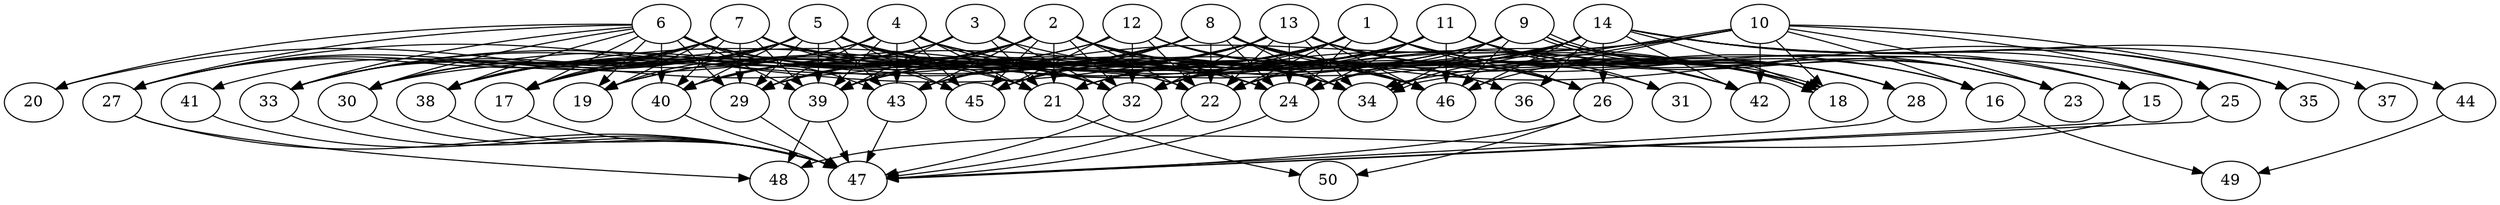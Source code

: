 // DAG (tier=3-complex, mode=compute, n=50, ccr=0.499, fat=0.811, density=0.725, regular=0.324, jump=0.279, mindata=1048576, maxdata=16777216)
// DAG automatically generated by daggen at Sun Aug 24 16:33:35 2025
// /home/ermia/Project/Environments/daggen/bin/daggen --dot --ccr 0.499 --fat 0.811 --regular 0.324 --density 0.725 --jump 0.279 --mindata 1048576 --maxdata 16777216 -n 50 
digraph G {
  1 [size="78608124265556976", alpha="0.12", expect_size="39304062132778488"]
  1 -> 16 [size ="67563895652352"]
  1 -> 18 [size ="67563895652352"]
  1 -> 19 [size ="67563895652352"]
  1 -> 21 [size ="67563895652352"]
  1 -> 22 [size ="67563895652352"]
  1 -> 24 [size ="67563895652352"]
  1 -> 26 [size ="67563895652352"]
  1 -> 28 [size ="67563895652352"]
  1 -> 29 [size ="67563895652352"]
  1 -> 32 [size ="67563895652352"]
  1 -> 40 [size ="67563895652352"]
  1 -> 42 [size ="67563895652352"]
  1 -> 45 [size ="67563895652352"]
  2 [size="68719476736000000000", alpha="0.04", expect_size="34359738368000000000"]
  2 -> 17 [size ="134217728000000"]
  2 -> 18 [size ="134217728000000"]
  2 -> 20 [size ="134217728000000"]
  2 -> 21 [size ="134217728000000"]
  2 -> 22 [size ="134217728000000"]
  2 -> 24 [size ="134217728000000"]
  2 -> 26 [size ="134217728000000"]
  2 -> 29 [size ="134217728000000"]
  2 -> 32 [size ="134217728000000"]
  2 -> 34 [size ="134217728000000"]
  2 -> 36 [size ="134217728000000"]
  2 -> 38 [size ="134217728000000"]
  2 -> 39 [size ="134217728000000"]
  2 -> 40 [size ="134217728000000"]
  2 -> 43 [size ="134217728000000"]
  2 -> 45 [size ="134217728000000"]
  2 -> 46 [size ="134217728000000"]
  3 [size="1777484753250682624", alpha="0.04", expect_size="888742376625341312"]
  3 -> 18 [size ="713721022251008"]
  3 -> 21 [size ="713721022251008"]
  3 -> 32 [size ="713721022251008"]
  3 -> 38 [size ="713721022251008"]
  3 -> 39 [size ="713721022251008"]
  3 -> 40 [size ="713721022251008"]
  4 [size="4237107100620505088", alpha="0.13", expect_size="2118553550310252544"]
  4 -> 21 [size ="2219753930227712"]
  4 -> 27 [size ="2219753930227712"]
  4 -> 29 [size ="2219753930227712"]
  4 -> 32 [size ="2219753930227712"]
  4 -> 33 [size ="2219753930227712"]
  4 -> 38 [size ="2219753930227712"]
  4 -> 39 [size ="2219753930227712"]
  4 -> 42 [size ="2219753930227712"]
  4 -> 43 [size ="2219753930227712"]
  4 -> 45 [size ="2219753930227712"]
  4 -> 46 [size ="2219753930227712"]
  5 [size="75827381894867664", alpha="0.08", expect_size="37913690947433832"]
  5 -> 17 [size ="64877167116288"]
  5 -> 18 [size ="64877167116288"]
  5 -> 19 [size ="64877167116288"]
  5 -> 21 [size ="64877167116288"]
  5 -> 24 [size ="64877167116288"]
  5 -> 27 [size ="64877167116288"]
  5 -> 29 [size ="64877167116288"]
  5 -> 30 [size ="64877167116288"]
  5 -> 32 [size ="64877167116288"]
  5 -> 33 [size ="64877167116288"]
  5 -> 34 [size ="64877167116288"]
  5 -> 38 [size ="64877167116288"]
  5 -> 39 [size ="64877167116288"]
  5 -> 40 [size ="64877167116288"]
  5 -> 41 [size ="64877167116288"]
  5 -> 42 [size ="64877167116288"]
  5 -> 43 [size ="64877167116288"]
  5 -> 45 [size ="64877167116288"]
  6 [size="288391825484196872192", alpha="0.08", expect_size="144195912742098436096"]
  6 -> 17 [size ="349203523960832"]
  6 -> 19 [size ="349203523960832"]
  6 -> 20 [size ="349203523960832"]
  6 -> 21 [size ="349203523960832"]
  6 -> 22 [size ="349203523960832"]
  6 -> 24 [size ="349203523960832"]
  6 -> 27 [size ="349203523960832"]
  6 -> 29 [size ="349203523960832"]
  6 -> 30 [size ="349203523960832"]
  6 -> 32 [size ="349203523960832"]
  6 -> 33 [size ="349203523960832"]
  6 -> 34 [size ="349203523960832"]
  6 -> 38 [size ="349203523960832"]
  6 -> 39 [size ="349203523960832"]
  6 -> 40 [size ="349203523960832"]
  6 -> 43 [size ="349203523960832"]
  7 [size="4229408045496549888", alpha="0.10", expect_size="2114704022748274944"]
  7 -> 17 [size ="1852119762075648"]
  7 -> 19 [size ="1852119762075648"]
  7 -> 22 [size ="1852119762075648"]
  7 -> 25 [size ="1852119762075648"]
  7 -> 27 [size ="1852119762075648"]
  7 -> 29 [size ="1852119762075648"]
  7 -> 30 [size ="1852119762075648"]
  7 -> 33 [size ="1852119762075648"]
  7 -> 34 [size ="1852119762075648"]
  7 -> 38 [size ="1852119762075648"]
  7 -> 39 [size ="1852119762075648"]
  7 -> 40 [size ="1852119762075648"]
  7 -> 45 [size ="1852119762075648"]
  7 -> 46 [size ="1852119762075648"]
  8 [size="81921753127200000", alpha="0.01", expect_size="40960876563600000"]
  8 -> 16 [size ="2062443295539200"]
  8 -> 17 [size ="2062443295539200"]
  8 -> 18 [size ="2062443295539200"]
  8 -> 19 [size ="2062443295539200"]
  8 -> 22 [size ="2062443295539200"]
  8 -> 24 [size ="2062443295539200"]
  8 -> 30 [size ="2062443295539200"]
  8 -> 33 [size ="2062443295539200"]
  8 -> 34 [size ="2062443295539200"]
  8 -> 35 [size ="2062443295539200"]
  8 -> 36 [size ="2062443295539200"]
  8 -> 39 [size ="2062443295539200"]
  8 -> 42 [size ="2062443295539200"]
  8 -> 43 [size ="2062443295539200"]
  8 -> 45 [size ="2062443295539200"]
  8 -> 46 [size ="2062443295539200"]
  9 [size="54480496243635368", alpha="0.02", expect_size="27240248121817684"]
  9 -> 17 [size ="1877634887712768"]
  9 -> 18 [size ="1877634887712768"]
  9 -> 18 [size ="1877634887712768"]
  9 -> 23 [size ="1877634887712768"]
  9 -> 24 [size ="1877634887712768"]
  9 -> 28 [size ="1877634887712768"]
  9 -> 34 [size ="1877634887712768"]
  9 -> 39 [size ="1877634887712768"]
  9 -> 46 [size ="1877634887712768"]
  10 [size="1415551837846634496000", alpha="0.04", expect_size="707775918923317248000"]
  10 -> 16 [size ="1008572615884800"]
  10 -> 18 [size ="1008572615884800"]
  10 -> 23 [size ="1008572615884800"]
  10 -> 25 [size ="1008572615884800"]
  10 -> 32 [size ="1008572615884800"]
  10 -> 34 [size ="1008572615884800"]
  10 -> 34 [size ="1008572615884800"]
  10 -> 35 [size ="1008572615884800"]
  10 -> 42 [size ="1008572615884800"]
  10 -> 43 [size ="1008572615884800"]
  10 -> 46 [size ="1008572615884800"]
  11 [size="3738953016926264320", alpha="0.17", expect_size="1869476508463132160"]
  11 -> 15 [size ="1682438044516352"]
  11 -> 18 [size ="1682438044516352"]
  11 -> 21 [size ="1682438044516352"]
  11 -> 22 [size ="1682438044516352"]
  11 -> 23 [size ="1682438044516352"]
  11 -> 24 [size ="1682438044516352"]
  11 -> 28 [size ="1682438044516352"]
  11 -> 29 [size ="1682438044516352"]
  11 -> 31 [size ="1682438044516352"]
  11 -> 32 [size ="1682438044516352"]
  11 -> 38 [size ="1682438044516352"]
  11 -> 39 [size ="1682438044516352"]
  11 -> 46 [size ="1682438044516352"]
  12 [size="342799239382276544", alpha="0.07", expect_size="171399619691138272"]
  12 -> 22 [size ="209631322308608"]
  12 -> 26 [size ="209631322308608"]
  12 -> 31 [size ="209631322308608"]
  12 -> 32 [size ="209631322308608"]
  12 -> 33 [size ="209631322308608"]
  12 -> 38 [size ="209631322308608"]
  12 -> 45 [size ="209631322308608"]
  12 -> 46 [size ="209631322308608"]
  13 [size="5064065805198446592", alpha="0.04", expect_size="2532032902599223296"]
  13 -> 18 [size ="1685052647800832"]
  13 -> 19 [size ="1685052647800832"]
  13 -> 22 [size ="1685052647800832"]
  13 -> 23 [size ="1685052647800832"]
  13 -> 24 [size ="1685052647800832"]
  13 -> 26 [size ="1685052647800832"]
  13 -> 27 [size ="1685052647800832"]
  13 -> 28 [size ="1685052647800832"]
  13 -> 29 [size ="1685052647800832"]
  13 -> 32 [size ="1685052647800832"]
  13 -> 34 [size ="1685052647800832"]
  13 -> 39 [size ="1685052647800832"]
  13 -> 43 [size ="1685052647800832"]
  13 -> 45 [size ="1685052647800832"]
  13 -> 46 [size ="1685052647800832"]
  14 [size="84377165742259680", alpha="0.17", expect_size="42188582871129840"]
  14 -> 15 [size ="1977317454774272"]
  14 -> 18 [size ="1977317454774272"]
  14 -> 21 [size ="1977317454774272"]
  14 -> 22 [size ="1977317454774272"]
  14 -> 24 [size ="1977317454774272"]
  14 -> 25 [size ="1977317454774272"]
  14 -> 26 [size ="1977317454774272"]
  14 -> 30 [size ="1977317454774272"]
  14 -> 32 [size ="1977317454774272"]
  14 -> 34 [size ="1977317454774272"]
  14 -> 35 [size ="1977317454774272"]
  14 -> 36 [size ="1977317454774272"]
  14 -> 37 [size ="1977317454774272"]
  14 -> 40 [size ="1977317454774272"]
  14 -> 42 [size ="1977317454774272"]
  14 -> 44 [size ="1977317454774272"]
  14 -> 46 [size ="1977317454774272"]
  15 [size="9477678778046634", alpha="0.06", expect_size="4738839389023317"]
  15 -> 47 [size ="312652018483200"]
  15 -> 48 [size ="312652018483200"]
  16 [size="117179060266192272", alpha="0.17", expect_size="58589530133096136"]
  16 -> 49 [size ="2105811862028288"]
  17 [size="69735201566931360", alpha="0.17", expect_size="34867600783465680"]
  17 -> 47 [size ="169567456329728"]
  18 [size="741478972186669", alpha="0.18", expect_size="370739486093334"]
  19 [size="69254090911130880", alpha="0.04", expect_size="34627045455565440"]
  20 [size="47921041929202952", alpha="0.16", expect_size="23960520964601476"]
  21 [size="253367055927585120", alpha="0.04", expect_size="126683527963792560"]
  21 -> 50 [size ="193515195727872"]
  22 [size="17049215849995870", alpha="0.07", expect_size="8524607924997935"]
  22 -> 47 [size ="9372163899392"]
  23 [size="41789517700626264", alpha="0.01", expect_size="20894758850313132"]
  24 [size="448942416617776128", alpha="0.09", expect_size="224471208308888064"]
  24 -> 47 [size ="162182067126272"]
  25 [size="128160482794373904", alpha="0.01", expect_size="64080241397186952"]
  25 -> 47 [size ="2244933108891648"]
  26 [size="106208408747665920", alpha="0.02", expect_size="53104204373832960"]
  26 -> 47 [size ="84882319474688"]
  26 -> 50 [size ="84882319474688"]
  27 [size="78700025153268256", alpha="0.16", expect_size="39350012576634128"]
  27 -> 47 [size ="1588509768941568"]
  27 -> 48 [size ="1588509768941568"]
  28 [size="22342558917518448", alpha="0.05", expect_size="11171279458759224"]
  28 -> 47 [size ="9568247611392"]
  29 [size="10591691272431102", alpha="0.06", expect_size="5295845636215551"]
  29 -> 47 [size ="237060854120448"]
  30 [size="441183677135408384", alpha="0.08", expect_size="220591838567704192"]
  30 -> 47 [size ="299478548480000"]
  31 [size="1515102092887060736", alpha="0.01", expect_size="757551046443530368"]
  32 [size="80635901572563337216", alpha="0.04", expect_size="40317950786281668608"]
  32 -> 47 [size ="149316895244288"]
  33 [size="72657877860352000000", alpha="0.07", expect_size="36328938930176000000"]
  33 -> 47 [size ="139298078720000"]
  34 [size="102281391290496144", alpha="0.20", expect_size="51140695645248072"]
  35 [size="108783779534014512", alpha="0.20", expect_size="54391889767007256"]
  36 [size="1375654303139778002944", alpha="0.18", expect_size="687827151569889001472"]
  37 [size="1678855172395246", alpha="0.08", expect_size="839427586197623"]
  38 [size="135121698210077984", alpha="0.18", expect_size="67560849105038992"]
  38 -> 47 [size ="58864548446208"]
  39 [size="21075069985589412", alpha="0.05", expect_size="10537534992794706"]
  39 -> 47 [size ="26399586910208"]
  39 -> 48 [size ="26399586910208"]
  40 [size="793767618478721728512", alpha="0.14", expect_size="396883809239360864256"]
  40 -> 47 [size ="685833833152512"]
  41 [size="333483661975741568", alpha="0.08", expect_size="166741830987870784"]
  41 -> 47 [size ="154600778760192"]
  42 [size="4378284973774574977024", alpha="0.19", expect_size="2189142486887287488512"]
  43 [size="3236116446116928", alpha="0.18", expect_size="1618058223058464"]
  43 -> 47 [size ="184280680497152"]
  44 [size="15450990593949278", alpha="0.13", expect_size="7725495296974639"]
  44 -> 49 [size ="843060346880000"]
  45 [size="2993315606437430296576", alpha="0.19", expect_size="1496657803218715148288"]
  46 [size="84087075809063744", alpha="0.17", expect_size="42043537904531872"]
  47 [size="988162322112986", alpha="0.11", expect_size="494081161056493"]
  48 [size="105608109989826658304", alpha="0.09", expect_size="52804054994913329152"]
  49 [size="7691225185319931", alpha="0.06", expect_size="3845612592659965"]
  50 [size="30672969662557792", alpha="0.01", expect_size="15336484831278896"]
}